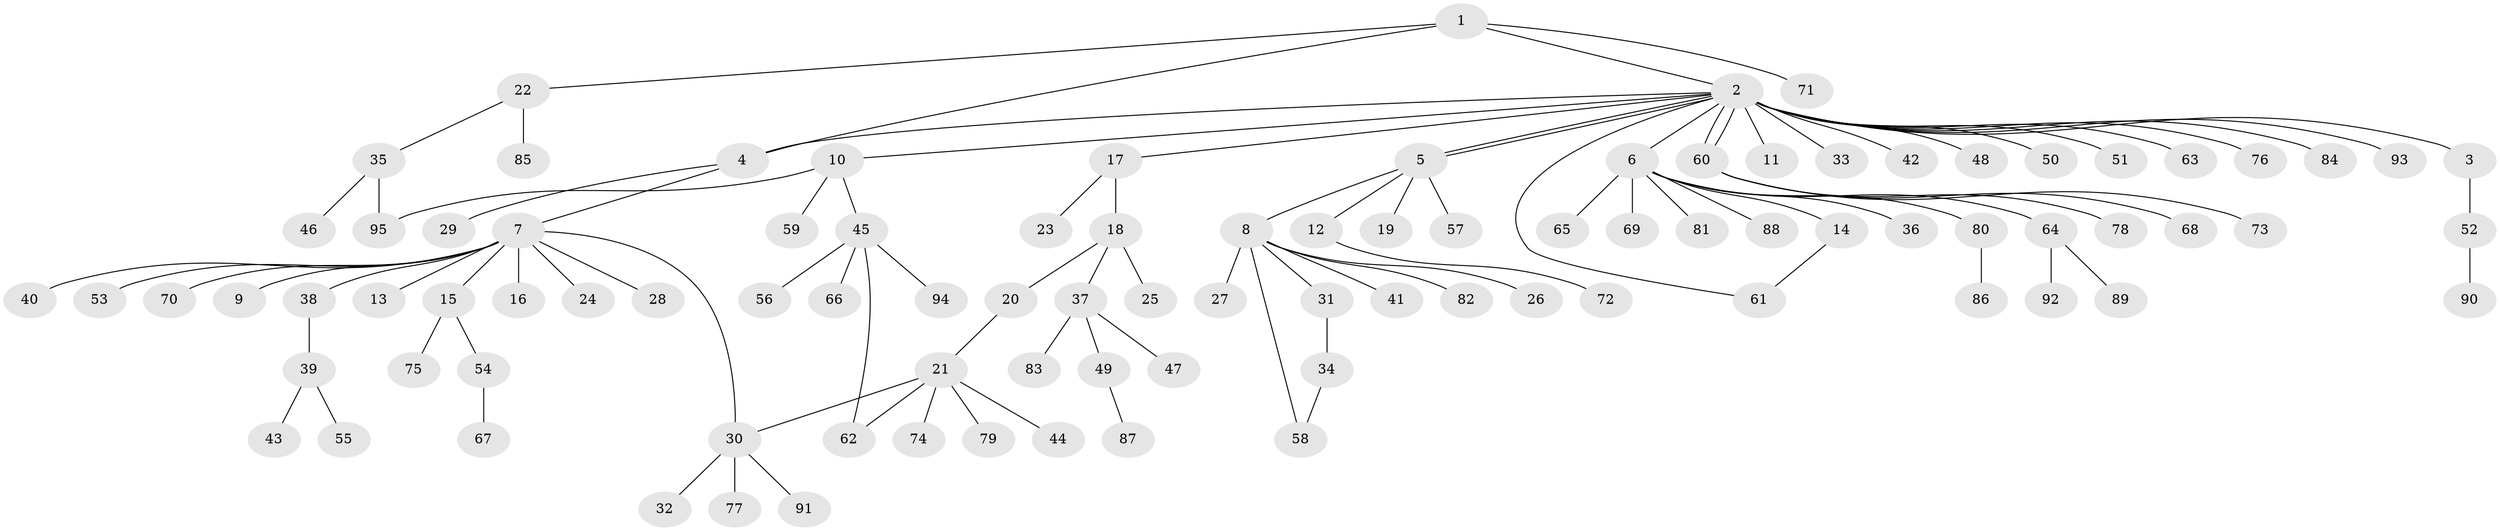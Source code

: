 // Generated by graph-tools (version 1.1) at 2025/49/03/09/25 03:49:49]
// undirected, 95 vertices, 102 edges
graph export_dot {
graph [start="1"]
  node [color=gray90,style=filled];
  1;
  2;
  3;
  4;
  5;
  6;
  7;
  8;
  9;
  10;
  11;
  12;
  13;
  14;
  15;
  16;
  17;
  18;
  19;
  20;
  21;
  22;
  23;
  24;
  25;
  26;
  27;
  28;
  29;
  30;
  31;
  32;
  33;
  34;
  35;
  36;
  37;
  38;
  39;
  40;
  41;
  42;
  43;
  44;
  45;
  46;
  47;
  48;
  49;
  50;
  51;
  52;
  53;
  54;
  55;
  56;
  57;
  58;
  59;
  60;
  61;
  62;
  63;
  64;
  65;
  66;
  67;
  68;
  69;
  70;
  71;
  72;
  73;
  74;
  75;
  76;
  77;
  78;
  79;
  80;
  81;
  82;
  83;
  84;
  85;
  86;
  87;
  88;
  89;
  90;
  91;
  92;
  93;
  94;
  95;
  1 -- 2;
  1 -- 4;
  1 -- 22;
  1 -- 71;
  2 -- 3;
  2 -- 4;
  2 -- 5;
  2 -- 5;
  2 -- 6;
  2 -- 10;
  2 -- 11;
  2 -- 17;
  2 -- 33;
  2 -- 42;
  2 -- 48;
  2 -- 50;
  2 -- 51;
  2 -- 60;
  2 -- 60;
  2 -- 61;
  2 -- 63;
  2 -- 76;
  2 -- 84;
  2 -- 93;
  3 -- 52;
  4 -- 7;
  4 -- 29;
  5 -- 8;
  5 -- 12;
  5 -- 19;
  5 -- 57;
  6 -- 14;
  6 -- 36;
  6 -- 64;
  6 -- 65;
  6 -- 69;
  6 -- 80;
  6 -- 81;
  6 -- 88;
  7 -- 9;
  7 -- 13;
  7 -- 15;
  7 -- 16;
  7 -- 24;
  7 -- 28;
  7 -- 30;
  7 -- 38;
  7 -- 40;
  7 -- 53;
  7 -- 70;
  8 -- 26;
  8 -- 27;
  8 -- 31;
  8 -- 41;
  8 -- 58;
  8 -- 82;
  10 -- 45;
  10 -- 59;
  10 -- 95;
  12 -- 72;
  14 -- 61;
  15 -- 54;
  15 -- 75;
  17 -- 18;
  17 -- 23;
  18 -- 20;
  18 -- 25;
  18 -- 37;
  20 -- 21;
  21 -- 30;
  21 -- 44;
  21 -- 62;
  21 -- 74;
  21 -- 79;
  22 -- 35;
  22 -- 85;
  30 -- 32;
  30 -- 77;
  30 -- 91;
  31 -- 34;
  34 -- 58;
  35 -- 46;
  35 -- 95;
  37 -- 47;
  37 -- 49;
  37 -- 83;
  38 -- 39;
  39 -- 43;
  39 -- 55;
  45 -- 56;
  45 -- 62;
  45 -- 66;
  45 -- 94;
  49 -- 87;
  52 -- 90;
  54 -- 67;
  60 -- 68;
  60 -- 73;
  60 -- 78;
  64 -- 89;
  64 -- 92;
  80 -- 86;
}
